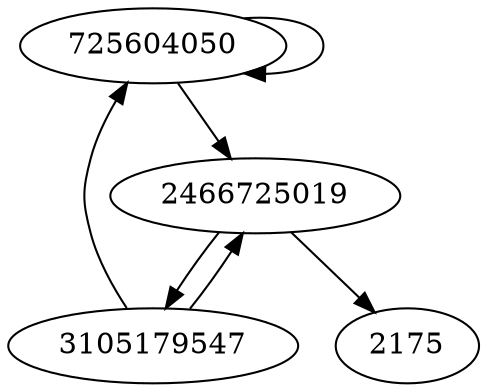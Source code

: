 digraph  {
725604050;
3105179547;
2466725019;
2175;
725604050 -> 725604050;
725604050 -> 2466725019;
3105179547 -> 2466725019;
3105179547 -> 725604050;
2466725019 -> 2175;
2466725019 -> 3105179547;
}
